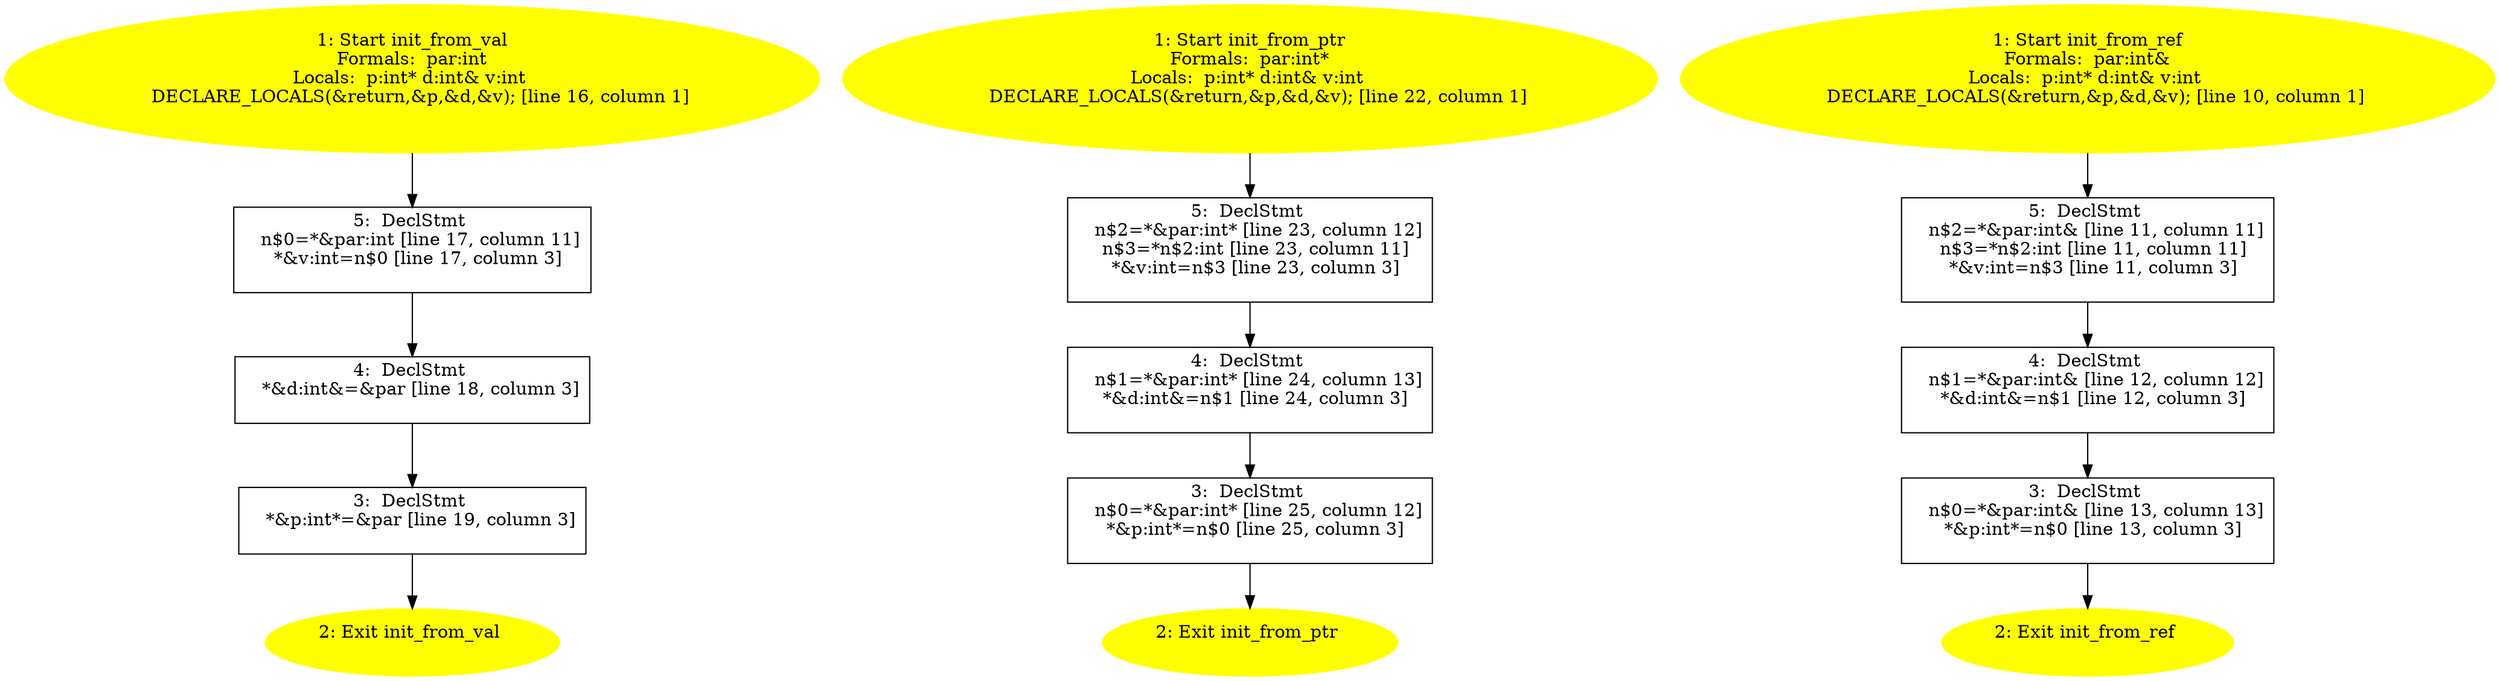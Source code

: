 /* @generated */
digraph cfg {
"init_from_val#14538961741925123970.e5e29991fa3b6aa0a341c0c9f54754a7_1" [label="1: Start init_from_val\nFormals:  par:int\nLocals:  p:int* d:int& v:int \n   DECLARE_LOCALS(&return,&p,&d,&v); [line 16, column 1]\n " color=yellow style=filled]
	

	 "init_from_val#14538961741925123970.e5e29991fa3b6aa0a341c0c9f54754a7_1" -> "init_from_val#14538961741925123970.e5e29991fa3b6aa0a341c0c9f54754a7_5" ;
"init_from_val#14538961741925123970.e5e29991fa3b6aa0a341c0c9f54754a7_2" [label="2: Exit init_from_val \n  " color=yellow style=filled]
	

"init_from_val#14538961741925123970.e5e29991fa3b6aa0a341c0c9f54754a7_3" [label="3:  DeclStmt \n   *&p:int*=&par [line 19, column 3]\n " shape="box"]
	

	 "init_from_val#14538961741925123970.e5e29991fa3b6aa0a341c0c9f54754a7_3" -> "init_from_val#14538961741925123970.e5e29991fa3b6aa0a341c0c9f54754a7_2" ;
"init_from_val#14538961741925123970.e5e29991fa3b6aa0a341c0c9f54754a7_4" [label="4:  DeclStmt \n   *&d:int&=&par [line 18, column 3]\n " shape="box"]
	

	 "init_from_val#14538961741925123970.e5e29991fa3b6aa0a341c0c9f54754a7_4" -> "init_from_val#14538961741925123970.e5e29991fa3b6aa0a341c0c9f54754a7_3" ;
"init_from_val#14538961741925123970.e5e29991fa3b6aa0a341c0c9f54754a7_5" [label="5:  DeclStmt \n   n$0=*&par:int [line 17, column 11]\n  *&v:int=n$0 [line 17, column 3]\n " shape="box"]
	

	 "init_from_val#14538961741925123970.e5e29991fa3b6aa0a341c0c9f54754a7_5" -> "init_from_val#14538961741925123970.e5e29991fa3b6aa0a341c0c9f54754a7_4" ;
"init_from_ptr#9521990274512470149.d27094f3cfd0d42c143fba9593870578_1" [label="1: Start init_from_ptr\nFormals:  par:int*\nLocals:  p:int* d:int& v:int \n   DECLARE_LOCALS(&return,&p,&d,&v); [line 22, column 1]\n " color=yellow style=filled]
	

	 "init_from_ptr#9521990274512470149.d27094f3cfd0d42c143fba9593870578_1" -> "init_from_ptr#9521990274512470149.d27094f3cfd0d42c143fba9593870578_5" ;
"init_from_ptr#9521990274512470149.d27094f3cfd0d42c143fba9593870578_2" [label="2: Exit init_from_ptr \n  " color=yellow style=filled]
	

"init_from_ptr#9521990274512470149.d27094f3cfd0d42c143fba9593870578_3" [label="3:  DeclStmt \n   n$0=*&par:int* [line 25, column 12]\n  *&p:int*=n$0 [line 25, column 3]\n " shape="box"]
	

	 "init_from_ptr#9521990274512470149.d27094f3cfd0d42c143fba9593870578_3" -> "init_from_ptr#9521990274512470149.d27094f3cfd0d42c143fba9593870578_2" ;
"init_from_ptr#9521990274512470149.d27094f3cfd0d42c143fba9593870578_4" [label="4:  DeclStmt \n   n$1=*&par:int* [line 24, column 13]\n  *&d:int&=n$1 [line 24, column 3]\n " shape="box"]
	

	 "init_from_ptr#9521990274512470149.d27094f3cfd0d42c143fba9593870578_4" -> "init_from_ptr#9521990274512470149.d27094f3cfd0d42c143fba9593870578_3" ;
"init_from_ptr#9521990274512470149.d27094f3cfd0d42c143fba9593870578_5" [label="5:  DeclStmt \n   n$2=*&par:int* [line 23, column 12]\n  n$3=*n$2:int [line 23, column 11]\n  *&v:int=n$3 [line 23, column 3]\n " shape="box"]
	

	 "init_from_ptr#9521990274512470149.d27094f3cfd0d42c143fba9593870578_5" -> "init_from_ptr#9521990274512470149.d27094f3cfd0d42c143fba9593870578_4" ;
"init_from_ref#17239877270654219020.166550b98b7cafba1c908639121bced8_1" [label="1: Start init_from_ref\nFormals:  par:int&\nLocals:  p:int* d:int& v:int \n   DECLARE_LOCALS(&return,&p,&d,&v); [line 10, column 1]\n " color=yellow style=filled]
	

	 "init_from_ref#17239877270654219020.166550b98b7cafba1c908639121bced8_1" -> "init_from_ref#17239877270654219020.166550b98b7cafba1c908639121bced8_5" ;
"init_from_ref#17239877270654219020.166550b98b7cafba1c908639121bced8_2" [label="2: Exit init_from_ref \n  " color=yellow style=filled]
	

"init_from_ref#17239877270654219020.166550b98b7cafba1c908639121bced8_3" [label="3:  DeclStmt \n   n$0=*&par:int& [line 13, column 13]\n  *&p:int*=n$0 [line 13, column 3]\n " shape="box"]
	

	 "init_from_ref#17239877270654219020.166550b98b7cafba1c908639121bced8_3" -> "init_from_ref#17239877270654219020.166550b98b7cafba1c908639121bced8_2" ;
"init_from_ref#17239877270654219020.166550b98b7cafba1c908639121bced8_4" [label="4:  DeclStmt \n   n$1=*&par:int& [line 12, column 12]\n  *&d:int&=n$1 [line 12, column 3]\n " shape="box"]
	

	 "init_from_ref#17239877270654219020.166550b98b7cafba1c908639121bced8_4" -> "init_from_ref#17239877270654219020.166550b98b7cafba1c908639121bced8_3" ;
"init_from_ref#17239877270654219020.166550b98b7cafba1c908639121bced8_5" [label="5:  DeclStmt \n   n$2=*&par:int& [line 11, column 11]\n  n$3=*n$2:int [line 11, column 11]\n  *&v:int=n$3 [line 11, column 3]\n " shape="box"]
	

	 "init_from_ref#17239877270654219020.166550b98b7cafba1c908639121bced8_5" -> "init_from_ref#17239877270654219020.166550b98b7cafba1c908639121bced8_4" ;
}
